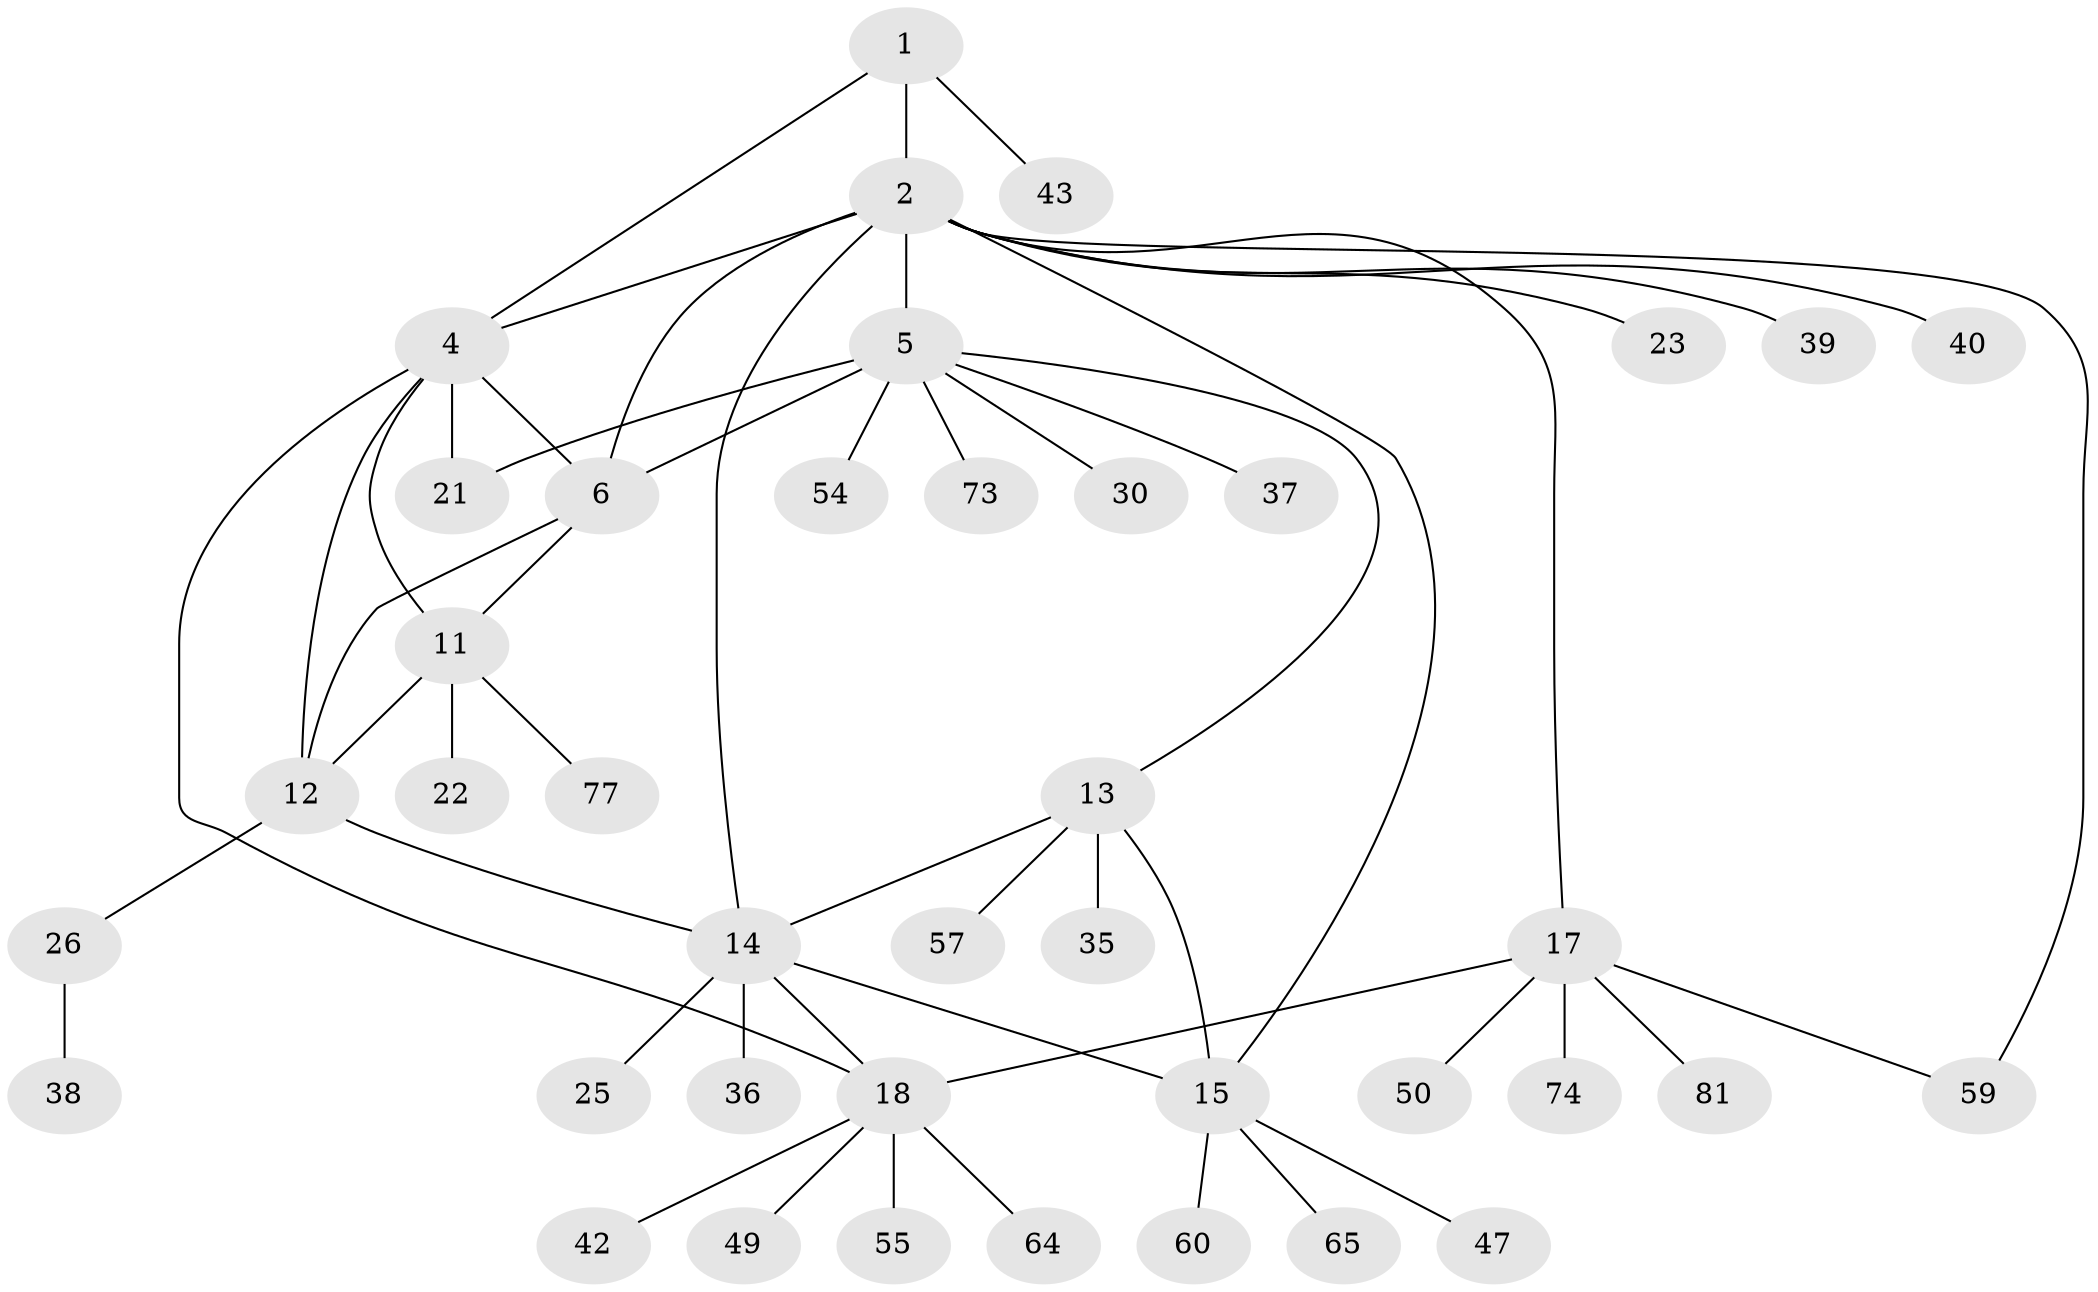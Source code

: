 // original degree distribution, {6: 0.06172839506172839, 13: 0.012345679012345678, 3: 0.04938271604938271, 8: 0.037037037037037035, 5: 0.04938271604938271, 12: 0.012345679012345678, 9: 0.012345679012345678, 7: 0.024691358024691357, 4: 0.012345679012345678, 2: 0.16049382716049382, 1: 0.5679012345679012}
// Generated by graph-tools (version 1.1) at 2025/15/03/09/25 04:15:52]
// undirected, 40 vertices, 53 edges
graph export_dot {
graph [start="1"]
  node [color=gray90,style=filled];
  1 [super="+24+72+68"];
  2 [super="+41+46+7+75+61+62+66+69+3"];
  4 [super="+10"];
  5 [super="+8"];
  6 [super="+9+31"];
  11;
  12 [super="+33+53+32"];
  13 [super="+16"];
  14;
  15;
  17;
  18 [super="+19+20"];
  21;
  22;
  23;
  25;
  26 [super="+28"];
  30;
  35 [super="+44"];
  36 [super="+71"];
  37;
  38;
  39;
  40;
  42;
  43;
  47 [super="+48+67"];
  49 [super="+51"];
  50;
  54;
  55;
  57 [super="+63"];
  59 [super="+80"];
  60;
  64;
  65;
  73;
  74;
  77;
  81;
  1 -- 2 [weight=2];
  1 -- 4;
  1 -- 43;
  2 -- 4 [weight=2];
  2 -- 14 [weight=2];
  2 -- 23;
  2 -- 5 [weight=2];
  2 -- 6;
  2 -- 39;
  2 -- 40;
  2 -- 15;
  2 -- 17;
  2 -- 59;
  4 -- 21;
  4 -- 18 [weight=2];
  4 -- 6;
  4 -- 11;
  4 -- 12;
  5 -- 6 [weight=2];
  5 -- 13;
  5 -- 21;
  5 -- 37;
  5 -- 54;
  5 -- 73;
  5 -- 30;
  6 -- 11;
  6 -- 12;
  11 -- 12;
  11 -- 22;
  11 -- 77;
  12 -- 14;
  12 -- 26;
  13 -- 14 [weight=2];
  13 -- 15 [weight=2];
  13 -- 35;
  13 -- 57;
  14 -- 15;
  14 -- 25;
  14 -- 36;
  14 -- 18;
  15 -- 47;
  15 -- 60;
  15 -- 65;
  17 -- 18 [weight=3];
  17 -- 50;
  17 -- 59;
  17 -- 74;
  17 -- 81;
  18 -- 42;
  18 -- 64;
  18 -- 49;
  18 -- 55;
  26 -- 38;
}
